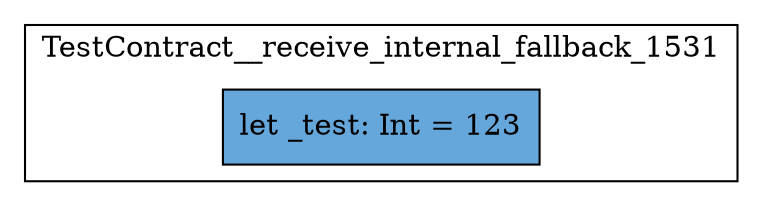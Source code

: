 digraph "never-accessed-9" {
    node [shape=box];
    subgraph "cluster_TestContract__receive_internal_fallback_1531" {
        label="TestContract__receive_internal_fallback_1531";
        "TestContract__receive_internal_fallback_1531_141" [label="let _test: Int = 123",style=filled,fillcolor="#66A7DB"];
    }
}
